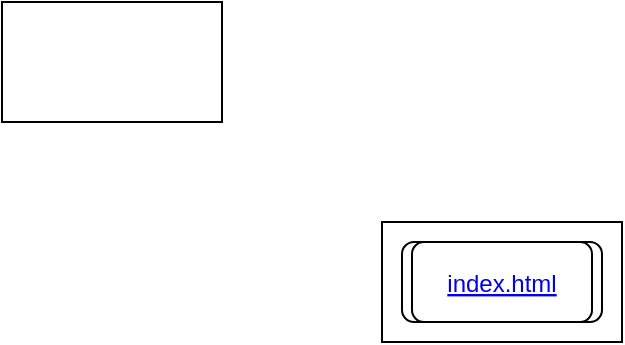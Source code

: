 <mxfile version="20.2.3" type="github">
  <diagram id="9yq0zISOd_LvYVa56f3B" name="Self">
    <mxGraphModel dx="782" dy="474" grid="1" gridSize="10" guides="1" tooltips="1" connect="1" arrows="1" fold="1" page="1" pageScale="1" pageWidth="850" pageHeight="1100" math="0" shadow="0">
      <root>
        <mxCell id="0" />
        <mxCell id="1" parent="0" />
        <mxCell id="8522qXDQcUanCU_UcThn-1" value="&lt;a href=&quot;https://mohangav.github.io/studygraph&quot;&gt;Index&lt;/a&gt;" style="rounded=0;whiteSpace=wrap;html=1;" parent="1" vertex="1">
          <mxGeometry x="340" y="220" width="120" height="60" as="geometry" />
        </mxCell>
        <UserObject label="Checking" id="E0pef1NvXEIuGhj7sG4t-2">
          <mxCell style="fontColor=#0000EE;fontStyle=4;rounded=1;overflow=hidden;spacing=10;" vertex="1" parent="1">
            <mxGeometry x="350" y="230" width="100" height="40" as="geometry" />
          </mxCell>
        </UserObject>
        <mxCell id="E0pef1NvXEIuGhj7sG4t-3" value="" style="whiteSpace=wrap;html=1;" vertex="1" parent="1">
          <mxGeometry x="150" y="110" width="110" height="60" as="geometry" />
        </mxCell>
        <UserObject label="index.html" link="index.html" id="E0pef1NvXEIuGhj7sG4t-4">
          <mxCell style="fontColor=#0000EE;fontStyle=4;rounded=1;overflow=hidden;spacing=10;" vertex="1" parent="1">
            <mxGeometry x="355" y="230" width="90" height="40" as="geometry" />
          </mxCell>
        </UserObject>
      </root>
    </mxGraphModel>
  </diagram>
</mxfile>
